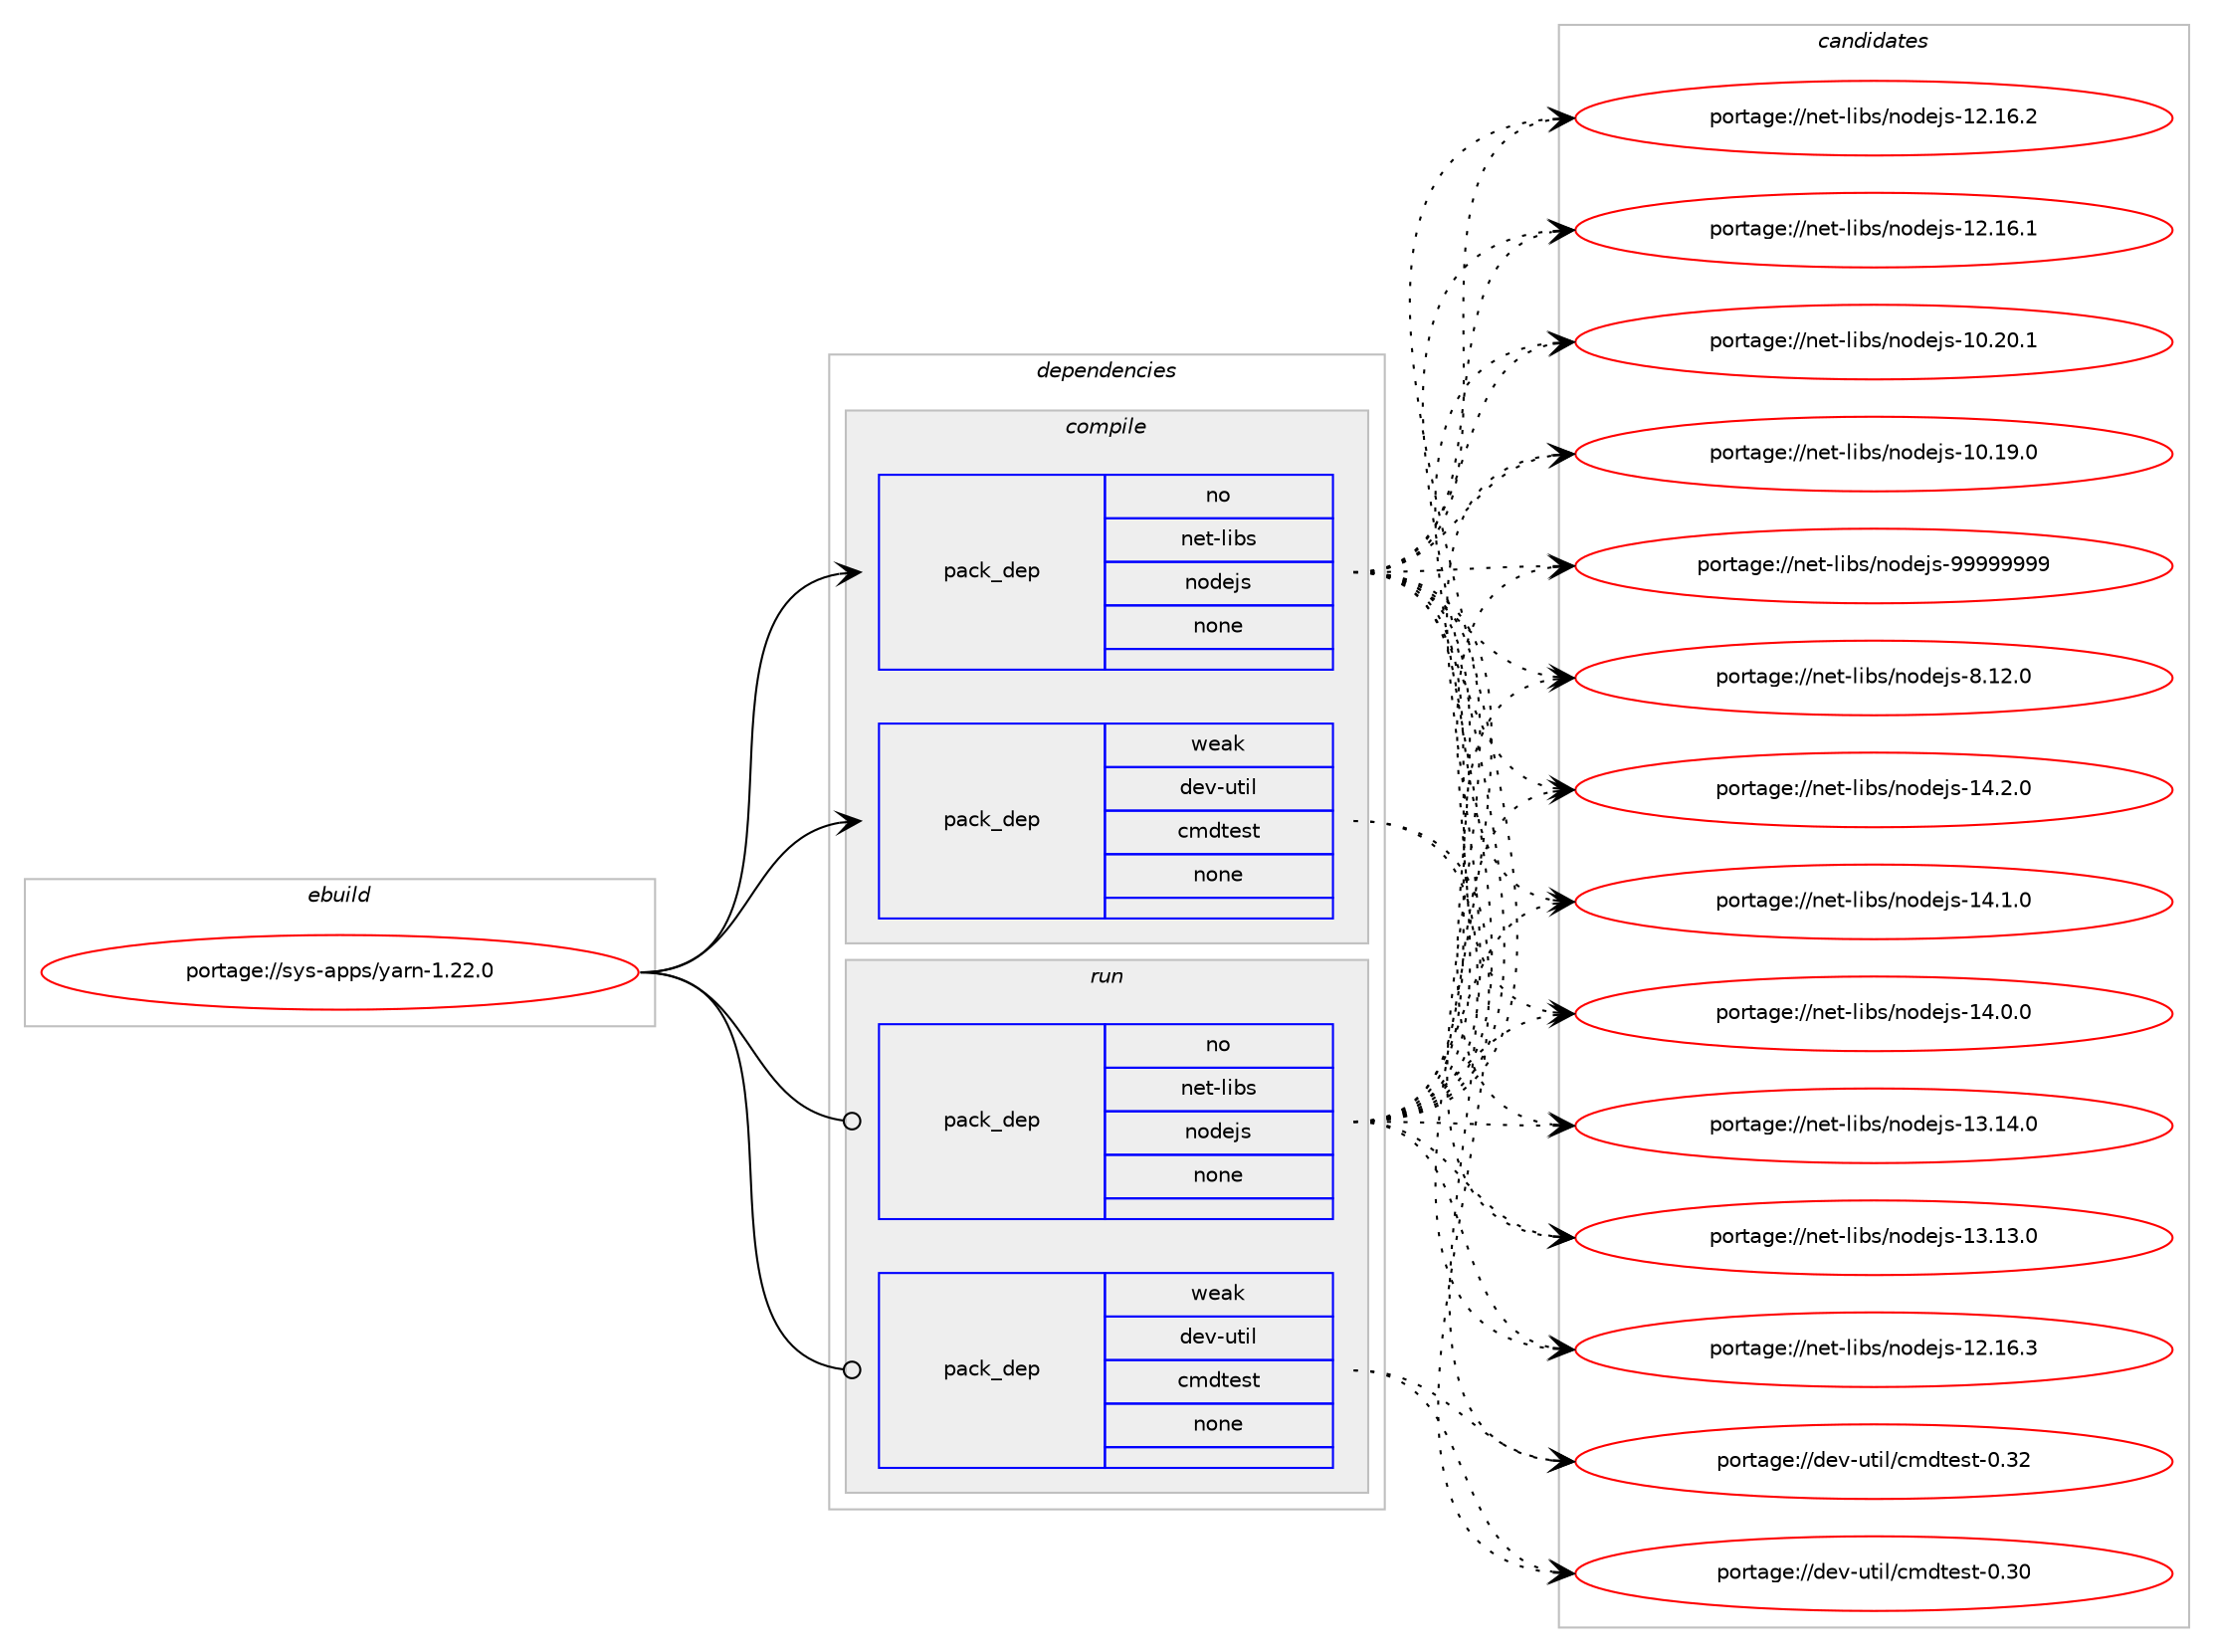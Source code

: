 digraph prolog {

# *************
# Graph options
# *************

newrank=true;
concentrate=true;
compound=true;
graph [rankdir=LR,fontname=Helvetica,fontsize=10,ranksep=1.5];#, ranksep=2.5, nodesep=0.2];
edge  [arrowhead=vee];
node  [fontname=Helvetica,fontsize=10];

# **********
# The ebuild
# **********

subgraph cluster_leftcol {
color=gray;
rank=same;
label=<<i>ebuild</i>>;
id [label="portage://sys-apps/yarn-1.22.0", color=red, width=4, href="../sys-apps/yarn-1.22.0.svg"];
}

# ****************
# The dependencies
# ****************

subgraph cluster_midcol {
color=gray;
label=<<i>dependencies</i>>;
subgraph cluster_compile {
fillcolor="#eeeeee";
style=filled;
label=<<i>compile</i>>;
subgraph pack4618 {
dependency5971 [label=<<TABLE BORDER="0" CELLBORDER="1" CELLSPACING="0" CELLPADDING="4" WIDTH="220"><TR><TD ROWSPAN="6" CELLPADDING="30">pack_dep</TD></TR><TR><TD WIDTH="110">no</TD></TR><TR><TD>net-libs</TD></TR><TR><TD>nodejs</TD></TR><TR><TD>none</TD></TR><TR><TD></TD></TR></TABLE>>, shape=none, color=blue];
}
id:e -> dependency5971:w [weight=20,style="solid",arrowhead="vee"];
subgraph pack4619 {
dependency5972 [label=<<TABLE BORDER="0" CELLBORDER="1" CELLSPACING="0" CELLPADDING="4" WIDTH="220"><TR><TD ROWSPAN="6" CELLPADDING="30">pack_dep</TD></TR><TR><TD WIDTH="110">weak</TD></TR><TR><TD>dev-util</TD></TR><TR><TD>cmdtest</TD></TR><TR><TD>none</TD></TR><TR><TD></TD></TR></TABLE>>, shape=none, color=blue];
}
id:e -> dependency5972:w [weight=20,style="solid",arrowhead="vee"];
}
subgraph cluster_compileandrun {
fillcolor="#eeeeee";
style=filled;
label=<<i>compile and run</i>>;
}
subgraph cluster_run {
fillcolor="#eeeeee";
style=filled;
label=<<i>run</i>>;
subgraph pack4620 {
dependency5973 [label=<<TABLE BORDER="0" CELLBORDER="1" CELLSPACING="0" CELLPADDING="4" WIDTH="220"><TR><TD ROWSPAN="6" CELLPADDING="30">pack_dep</TD></TR><TR><TD WIDTH="110">no</TD></TR><TR><TD>net-libs</TD></TR><TR><TD>nodejs</TD></TR><TR><TD>none</TD></TR><TR><TD></TD></TR></TABLE>>, shape=none, color=blue];
}
id:e -> dependency5973:w [weight=20,style="solid",arrowhead="odot"];
subgraph pack4621 {
dependency5974 [label=<<TABLE BORDER="0" CELLBORDER="1" CELLSPACING="0" CELLPADDING="4" WIDTH="220"><TR><TD ROWSPAN="6" CELLPADDING="30">pack_dep</TD></TR><TR><TD WIDTH="110">weak</TD></TR><TR><TD>dev-util</TD></TR><TR><TD>cmdtest</TD></TR><TR><TD>none</TD></TR><TR><TD></TD></TR></TABLE>>, shape=none, color=blue];
}
id:e -> dependency5974:w [weight=20,style="solid",arrowhead="odot"];
}
}

# **************
# The candidates
# **************

subgraph cluster_choices {
rank=same;
color=gray;
label=<<i>candidates</i>>;

subgraph choice4618 {
color=black;
nodesep=1;
choice110101116451081059811547110111100101106115455757575757575757 [label="portage://net-libs/nodejs-99999999", color=red, width=4,href="../net-libs/nodejs-99999999.svg"];
choice11010111645108105981154711011110010110611545564649504648 [label="portage://net-libs/nodejs-8.12.0", color=red, width=4,href="../net-libs/nodejs-8.12.0.svg"];
choice11010111645108105981154711011110010110611545495246504648 [label="portage://net-libs/nodejs-14.2.0", color=red, width=4,href="../net-libs/nodejs-14.2.0.svg"];
choice11010111645108105981154711011110010110611545495246494648 [label="portage://net-libs/nodejs-14.1.0", color=red, width=4,href="../net-libs/nodejs-14.1.0.svg"];
choice11010111645108105981154711011110010110611545495246484648 [label="portage://net-libs/nodejs-14.0.0", color=red, width=4,href="../net-libs/nodejs-14.0.0.svg"];
choice1101011164510810598115471101111001011061154549514649524648 [label="portage://net-libs/nodejs-13.14.0", color=red, width=4,href="../net-libs/nodejs-13.14.0.svg"];
choice1101011164510810598115471101111001011061154549514649514648 [label="portage://net-libs/nodejs-13.13.0", color=red, width=4,href="../net-libs/nodejs-13.13.0.svg"];
choice1101011164510810598115471101111001011061154549504649544651 [label="portage://net-libs/nodejs-12.16.3", color=red, width=4,href="../net-libs/nodejs-12.16.3.svg"];
choice1101011164510810598115471101111001011061154549504649544650 [label="portage://net-libs/nodejs-12.16.2", color=red, width=4,href="../net-libs/nodejs-12.16.2.svg"];
choice1101011164510810598115471101111001011061154549504649544649 [label="portage://net-libs/nodejs-12.16.1", color=red, width=4,href="../net-libs/nodejs-12.16.1.svg"];
choice1101011164510810598115471101111001011061154549484650484649 [label="portage://net-libs/nodejs-10.20.1", color=red, width=4,href="../net-libs/nodejs-10.20.1.svg"];
choice1101011164510810598115471101111001011061154549484649574648 [label="portage://net-libs/nodejs-10.19.0", color=red, width=4,href="../net-libs/nodejs-10.19.0.svg"];
dependency5971:e -> choice110101116451081059811547110111100101106115455757575757575757:w [style=dotted,weight="100"];
dependency5971:e -> choice11010111645108105981154711011110010110611545564649504648:w [style=dotted,weight="100"];
dependency5971:e -> choice11010111645108105981154711011110010110611545495246504648:w [style=dotted,weight="100"];
dependency5971:e -> choice11010111645108105981154711011110010110611545495246494648:w [style=dotted,weight="100"];
dependency5971:e -> choice11010111645108105981154711011110010110611545495246484648:w [style=dotted,weight="100"];
dependency5971:e -> choice1101011164510810598115471101111001011061154549514649524648:w [style=dotted,weight="100"];
dependency5971:e -> choice1101011164510810598115471101111001011061154549514649514648:w [style=dotted,weight="100"];
dependency5971:e -> choice1101011164510810598115471101111001011061154549504649544651:w [style=dotted,weight="100"];
dependency5971:e -> choice1101011164510810598115471101111001011061154549504649544650:w [style=dotted,weight="100"];
dependency5971:e -> choice1101011164510810598115471101111001011061154549504649544649:w [style=dotted,weight="100"];
dependency5971:e -> choice1101011164510810598115471101111001011061154549484650484649:w [style=dotted,weight="100"];
dependency5971:e -> choice1101011164510810598115471101111001011061154549484649574648:w [style=dotted,weight="100"];
}
subgraph choice4619 {
color=black;
nodesep=1;
choice1001011184511711610510847991091001161011151164548465150 [label="portage://dev-util/cmdtest-0.32", color=red, width=4,href="../dev-util/cmdtest-0.32.svg"];
choice1001011184511711610510847991091001161011151164548465148 [label="portage://dev-util/cmdtest-0.30", color=red, width=4,href="../dev-util/cmdtest-0.30.svg"];
dependency5972:e -> choice1001011184511711610510847991091001161011151164548465150:w [style=dotted,weight="100"];
dependency5972:e -> choice1001011184511711610510847991091001161011151164548465148:w [style=dotted,weight="100"];
}
subgraph choice4620 {
color=black;
nodesep=1;
choice110101116451081059811547110111100101106115455757575757575757 [label="portage://net-libs/nodejs-99999999", color=red, width=4,href="../net-libs/nodejs-99999999.svg"];
choice11010111645108105981154711011110010110611545564649504648 [label="portage://net-libs/nodejs-8.12.0", color=red, width=4,href="../net-libs/nodejs-8.12.0.svg"];
choice11010111645108105981154711011110010110611545495246504648 [label="portage://net-libs/nodejs-14.2.0", color=red, width=4,href="../net-libs/nodejs-14.2.0.svg"];
choice11010111645108105981154711011110010110611545495246494648 [label="portage://net-libs/nodejs-14.1.0", color=red, width=4,href="../net-libs/nodejs-14.1.0.svg"];
choice11010111645108105981154711011110010110611545495246484648 [label="portage://net-libs/nodejs-14.0.0", color=red, width=4,href="../net-libs/nodejs-14.0.0.svg"];
choice1101011164510810598115471101111001011061154549514649524648 [label="portage://net-libs/nodejs-13.14.0", color=red, width=4,href="../net-libs/nodejs-13.14.0.svg"];
choice1101011164510810598115471101111001011061154549514649514648 [label="portage://net-libs/nodejs-13.13.0", color=red, width=4,href="../net-libs/nodejs-13.13.0.svg"];
choice1101011164510810598115471101111001011061154549504649544651 [label="portage://net-libs/nodejs-12.16.3", color=red, width=4,href="../net-libs/nodejs-12.16.3.svg"];
choice1101011164510810598115471101111001011061154549504649544650 [label="portage://net-libs/nodejs-12.16.2", color=red, width=4,href="../net-libs/nodejs-12.16.2.svg"];
choice1101011164510810598115471101111001011061154549504649544649 [label="portage://net-libs/nodejs-12.16.1", color=red, width=4,href="../net-libs/nodejs-12.16.1.svg"];
choice1101011164510810598115471101111001011061154549484650484649 [label="portage://net-libs/nodejs-10.20.1", color=red, width=4,href="../net-libs/nodejs-10.20.1.svg"];
choice1101011164510810598115471101111001011061154549484649574648 [label="portage://net-libs/nodejs-10.19.0", color=red, width=4,href="../net-libs/nodejs-10.19.0.svg"];
dependency5973:e -> choice110101116451081059811547110111100101106115455757575757575757:w [style=dotted,weight="100"];
dependency5973:e -> choice11010111645108105981154711011110010110611545564649504648:w [style=dotted,weight="100"];
dependency5973:e -> choice11010111645108105981154711011110010110611545495246504648:w [style=dotted,weight="100"];
dependency5973:e -> choice11010111645108105981154711011110010110611545495246494648:w [style=dotted,weight="100"];
dependency5973:e -> choice11010111645108105981154711011110010110611545495246484648:w [style=dotted,weight="100"];
dependency5973:e -> choice1101011164510810598115471101111001011061154549514649524648:w [style=dotted,weight="100"];
dependency5973:e -> choice1101011164510810598115471101111001011061154549514649514648:w [style=dotted,weight="100"];
dependency5973:e -> choice1101011164510810598115471101111001011061154549504649544651:w [style=dotted,weight="100"];
dependency5973:e -> choice1101011164510810598115471101111001011061154549504649544650:w [style=dotted,weight="100"];
dependency5973:e -> choice1101011164510810598115471101111001011061154549504649544649:w [style=dotted,weight="100"];
dependency5973:e -> choice1101011164510810598115471101111001011061154549484650484649:w [style=dotted,weight="100"];
dependency5973:e -> choice1101011164510810598115471101111001011061154549484649574648:w [style=dotted,weight="100"];
}
subgraph choice4621 {
color=black;
nodesep=1;
choice1001011184511711610510847991091001161011151164548465150 [label="portage://dev-util/cmdtest-0.32", color=red, width=4,href="../dev-util/cmdtest-0.32.svg"];
choice1001011184511711610510847991091001161011151164548465148 [label="portage://dev-util/cmdtest-0.30", color=red, width=4,href="../dev-util/cmdtest-0.30.svg"];
dependency5974:e -> choice1001011184511711610510847991091001161011151164548465150:w [style=dotted,weight="100"];
dependency5974:e -> choice1001011184511711610510847991091001161011151164548465148:w [style=dotted,weight="100"];
}
}

}
